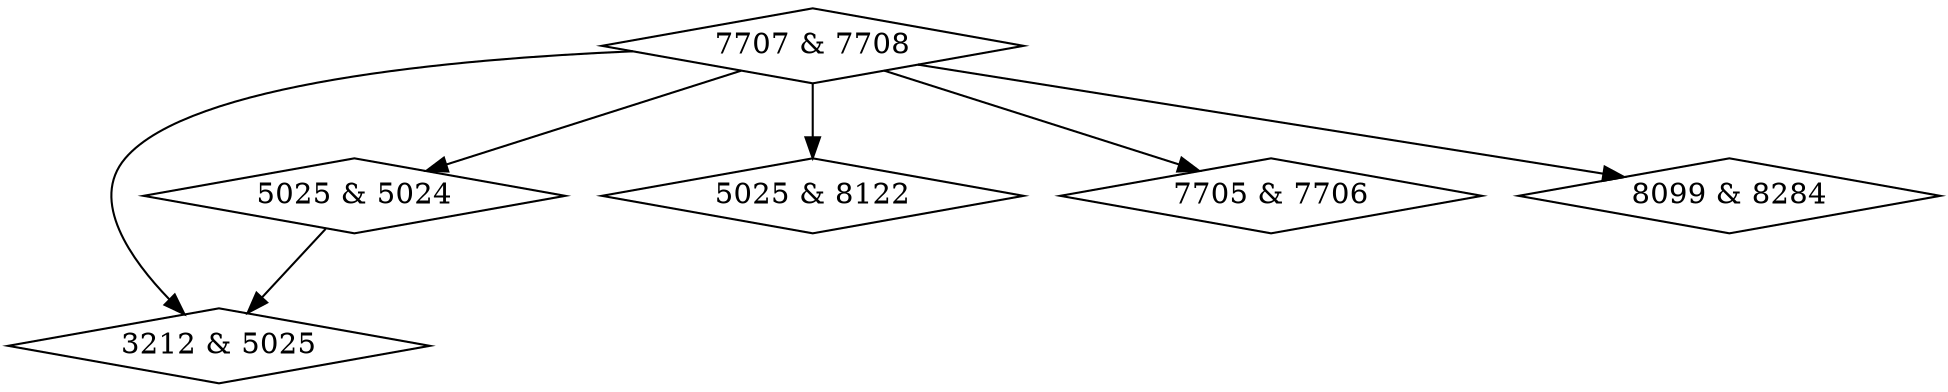 digraph {
0 [label = "3212 & 5025", shape = diamond];
1 [label = "5025 & 5024", shape = diamond];
2 [label = "5025 & 8122", shape = diamond];
3 [label = "7705 & 7706", shape = diamond];
4 [label = "7707 & 7708", shape = diamond];
5 [label = "8099 & 8284", shape = diamond];
1->0;
4->0;
4->1;
4->2;
4->3;
4->5;
}
